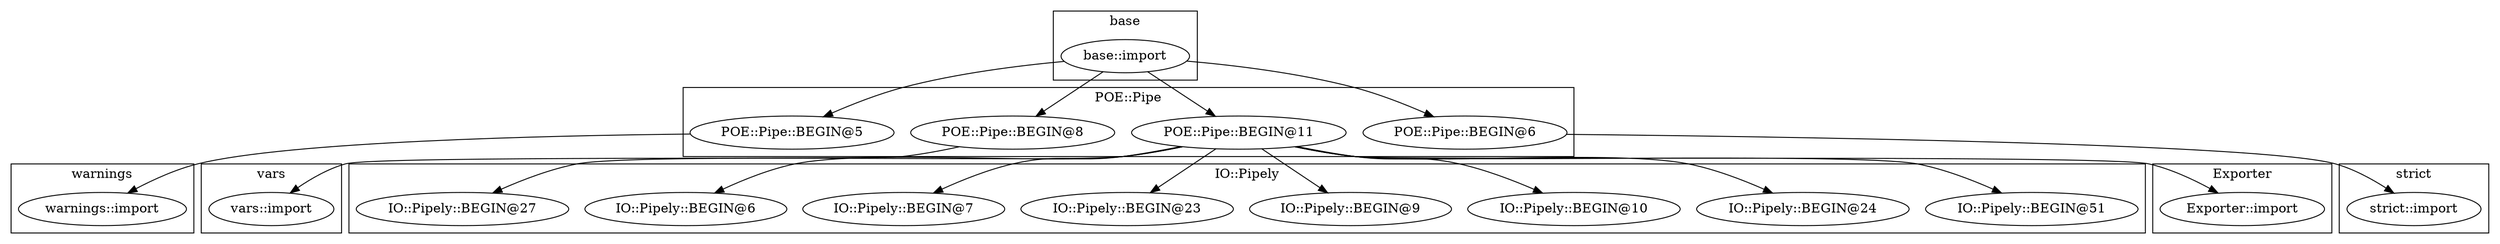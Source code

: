 digraph {
graph [overlap=false]
subgraph cluster_IO_Pipely {
	label="IO::Pipely";
	"IO::Pipely::BEGIN@51";
	"IO::Pipely::BEGIN@24";
	"IO::Pipely::BEGIN@10";
	"IO::Pipely::BEGIN@9";
	"IO::Pipely::BEGIN@23";
	"IO::Pipely::BEGIN@7";
	"IO::Pipely::BEGIN@6";
	"IO::Pipely::BEGIN@27";
}
subgraph cluster_strict {
	label="strict";
	"strict::import";
}
subgraph cluster_base {
	label="base";
	"base::import";
}
subgraph cluster_Exporter {
	label="Exporter";
	"Exporter::import";
}
subgraph cluster_vars {
	label="vars";
	"vars::import";
}
subgraph cluster_POE_Pipe {
	label="POE::Pipe";
	"POE::Pipe::BEGIN@5";
	"POE::Pipe::BEGIN@8";
	"POE::Pipe::BEGIN@11";
	"POE::Pipe::BEGIN@6";
}
subgraph cluster_warnings {
	label="warnings";
	"warnings::import";
}
"base::import" -> "POE::Pipe::BEGIN@8";
"POE::Pipe::BEGIN@11" -> "IO::Pipely::BEGIN@6";
"POE::Pipe::BEGIN@11" -> "IO::Pipely::BEGIN@27";
"POE::Pipe::BEGIN@8" -> "vars::import";
"base::import" -> "POE::Pipe::BEGIN@6";
"base::import" -> "POE::Pipe::BEGIN@5";
"POE::Pipe::BEGIN@11" -> "Exporter::import";
"POE::Pipe::BEGIN@11" -> "IO::Pipely::BEGIN@23";
"POE::Pipe::BEGIN@11" -> "IO::Pipely::BEGIN@9";
"POE::Pipe::BEGIN@5" -> "warnings::import";
"POE::Pipe::BEGIN@11" -> "IO::Pipely::BEGIN@7";
"POE::Pipe::BEGIN@11" -> "IO::Pipely::BEGIN@10";
"POE::Pipe::BEGIN@6" -> "strict::import";
"base::import" -> "POE::Pipe::BEGIN@11";
"POE::Pipe::BEGIN@11" -> "IO::Pipely::BEGIN@24";
"POE::Pipe::BEGIN@11" -> "IO::Pipely::BEGIN@51";
}
